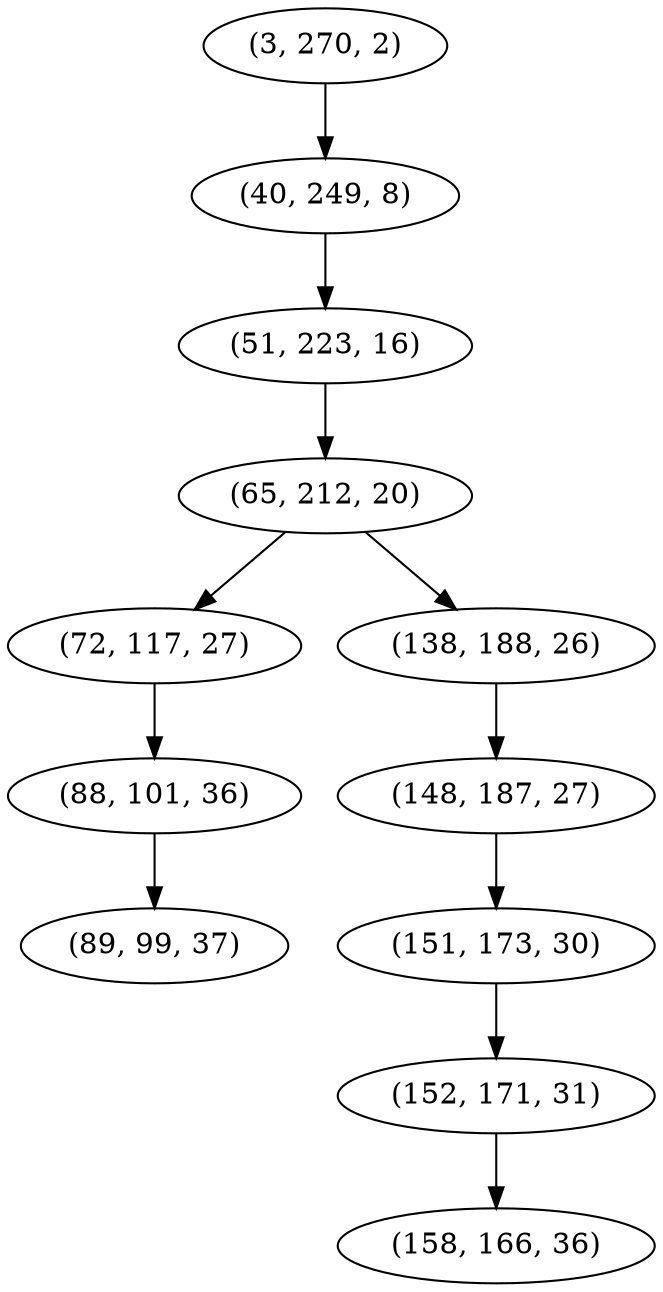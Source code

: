 digraph tree {
    "(3, 270, 2)";
    "(40, 249, 8)";
    "(51, 223, 16)";
    "(65, 212, 20)";
    "(72, 117, 27)";
    "(88, 101, 36)";
    "(89, 99, 37)";
    "(138, 188, 26)";
    "(148, 187, 27)";
    "(151, 173, 30)";
    "(152, 171, 31)";
    "(158, 166, 36)";
    "(3, 270, 2)" -> "(40, 249, 8)";
    "(40, 249, 8)" -> "(51, 223, 16)";
    "(51, 223, 16)" -> "(65, 212, 20)";
    "(65, 212, 20)" -> "(72, 117, 27)";
    "(65, 212, 20)" -> "(138, 188, 26)";
    "(72, 117, 27)" -> "(88, 101, 36)";
    "(88, 101, 36)" -> "(89, 99, 37)";
    "(138, 188, 26)" -> "(148, 187, 27)";
    "(148, 187, 27)" -> "(151, 173, 30)";
    "(151, 173, 30)" -> "(152, 171, 31)";
    "(152, 171, 31)" -> "(158, 166, 36)";
}
